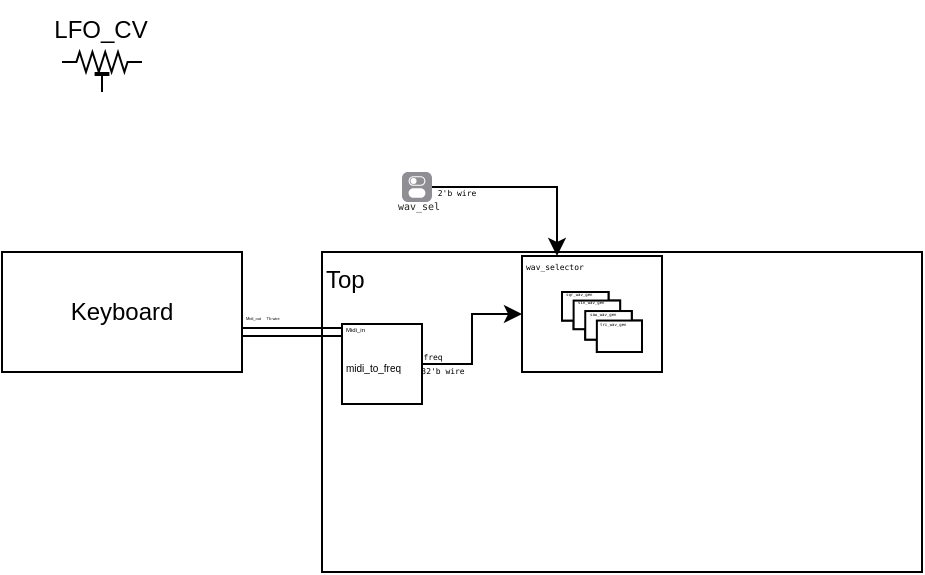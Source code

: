 <mxfile version="24.7.17">
  <diagram name="Page-1" id="_QOZc0Kbb-y-8wDCSOqI">
    <mxGraphModel dx="314" dy="1264" grid="1" gridSize="10" guides="1" tooltips="1" connect="1" arrows="1" fold="1" page="1" pageScale="1" pageWidth="850" pageHeight="1100" math="0" shadow="0">
      <root>
        <mxCell id="0" />
        <mxCell id="1" parent="0" />
        <mxCell id="DpxpJyjisL2csvLSL_Co-1" value="Top" style="rounded=0;whiteSpace=wrap;html=1;align=left;verticalAlign=top;" vertex="1" parent="1">
          <mxGeometry x="180" y="120" width="300" height="160" as="geometry" />
        </mxCell>
        <mxCell id="DpxpJyjisL2csvLSL_Co-22" style="edgeStyle=orthogonalEdgeStyle;rounded=0;orthogonalLoop=1;jettySize=auto;html=1;exitX=1;exitY=0.5;exitDx=0;exitDy=0;entryX=0;entryY=0.5;entryDx=0;entryDy=0;" edge="1" parent="1" source="DpxpJyjisL2csvLSL_Co-2" target="DpxpJyjisL2csvLSL_Co-12">
          <mxGeometry relative="1" as="geometry" />
        </mxCell>
        <mxCell id="DpxpJyjisL2csvLSL_Co-27" value="&lt;pre style=&quot;line-height: 0%;&quot;&gt;&lt;font style=&quot;font-size: 4px;&quot;&gt;32&#39;b wire&lt;/font&gt;&lt;/pre&gt;" style="edgeLabel;html=1;align=center;verticalAlign=middle;resizable=0;points=[];labelBackgroundColor=none;" vertex="1" connectable="0" parent="DpxpJyjisL2csvLSL_Co-22">
          <mxGeometry x="-0.697" relative="1" as="geometry">
            <mxPoint x="-2" y="2" as="offset" />
          </mxGeometry>
        </mxCell>
        <mxCell id="DpxpJyjisL2csvLSL_Co-28" value="&lt;pre&gt;&lt;font style=&quot;font-size: 4px;&quot;&gt;freq&lt;/font&gt;&lt;/pre&gt;" style="edgeLabel;html=1;align=center;verticalAlign=middle;resizable=0;points=[];labelBackgroundColor=none;" vertex="1" connectable="0" parent="DpxpJyjisL2csvLSL_Co-22">
          <mxGeometry x="-0.113" relative="1" as="geometry">
            <mxPoint x="-20" y="2" as="offset" />
          </mxGeometry>
        </mxCell>
        <mxCell id="DpxpJyjisL2csvLSL_Co-2" value="&lt;font style=&quot;font-size: 5px;&quot;&gt;midi_to_freq&lt;/font&gt;" style="rounded=0;whiteSpace=wrap;html=1;align=left;" vertex="1" parent="1">
          <mxGeometry x="190" y="156" width="40" height="40" as="geometry" />
        </mxCell>
        <mxCell id="DpxpJyjisL2csvLSL_Co-3" value="Keyboard" style="rounded=0;whiteSpace=wrap;html=1;" vertex="1" parent="1">
          <mxGeometry x="20" y="120" width="120" height="60" as="geometry" />
        </mxCell>
        <mxCell id="DpxpJyjisL2csvLSL_Co-4" value="" style="shape=link;html=1;rounded=0;entryX=0;entryY=0.25;entryDx=0;entryDy=0;" edge="1" parent="1" target="DpxpJyjisL2csvLSL_Co-1">
          <mxGeometry width="100" relative="1" as="geometry">
            <mxPoint x="140" y="160" as="sourcePoint" />
            <mxPoint x="210" y="160" as="targetPoint" />
          </mxGeometry>
        </mxCell>
        <mxCell id="DpxpJyjisL2csvLSL_Co-5" value="&lt;font style=&quot;font-size: 2px;&quot;&gt;Midi_out&lt;/font&gt;" style="edgeLabel;html=1;align=left;verticalAlign=middle;resizable=0;points=[];" vertex="1" connectable="0" parent="DpxpJyjisL2csvLSL_Co-4">
          <mxGeometry x="-0.397" y="3" relative="1" as="geometry">
            <mxPoint x="-12" y="-7" as="offset" />
          </mxGeometry>
        </mxCell>
        <mxCell id="DpxpJyjisL2csvLSL_Co-6" value="&lt;font style=&quot;font-size: 3px;&quot;&gt;Midi_in&lt;/font&gt;" style="text;html=1;align=left;verticalAlign=middle;resizable=0;points=[];autosize=1;strokeColor=none;fillColor=none;" vertex="1" parent="1">
          <mxGeometry x="190" y="141" width="30" height="30" as="geometry" />
        </mxCell>
        <mxCell id="DpxpJyjisL2csvLSL_Co-7" value="&lt;font style=&quot;font-size: 2px;&quot;&gt;7&#39;b wire&lt;/font&gt;" style="text;html=1;align=center;verticalAlign=middle;resizable=0;points=[];autosize=1;strokeColor=none;fillColor=none;" vertex="1" parent="1">
          <mxGeometry x="140" y="135" width="30" height="30" as="geometry" />
        </mxCell>
        <mxCell id="DpxpJyjisL2csvLSL_Co-10" value="" style="shape=link;html=1;rounded=0;" edge="1" parent="1">
          <mxGeometry width="100" relative="1" as="geometry">
            <mxPoint x="160" y="160" as="sourcePoint" />
            <mxPoint x="190" y="160" as="targetPoint" />
          </mxGeometry>
        </mxCell>
        <mxCell id="DpxpJyjisL2csvLSL_Co-38" style="edgeStyle=orthogonalEdgeStyle;rounded=0;orthogonalLoop=1;jettySize=auto;html=1;exitX=0;exitY=0.5;exitDx=0;exitDy=0;entryX=0;entryY=0.75;entryDx=0;entryDy=0;" edge="1" parent="1" source="DpxpJyjisL2csvLSL_Co-12" target="DpxpJyjisL2csvLSL_Co-32">
          <mxGeometry relative="1" as="geometry" />
        </mxCell>
        <mxCell id="DpxpJyjisL2csvLSL_Co-12" value="&lt;pre style=&quot;line-height: 70%; margin-bottom: 50px; margin-top: 0px;&quot;&gt;&lt;font style=&quot;font-size: 4px;&quot;&gt;wav_selector&lt;/font&gt;&lt;/pre&gt;" style="rounded=0;whiteSpace=wrap;html=1;align=left;" vertex="1" parent="1">
          <mxGeometry x="280" y="122" width="70" height="58" as="geometry" />
        </mxCell>
        <mxCell id="DpxpJyjisL2csvLSL_Co-13" value="" style="pointerEvents=1;verticalLabelPosition=bottom;shadow=0;dashed=0;align=center;html=1;verticalAlign=top;shape=mxgraph.electrical.resistors.trimmer_pot_2;" vertex="1" parent="1">
          <mxGeometry x="50" y="20" width="40" height="20" as="geometry" />
        </mxCell>
        <mxCell id="DpxpJyjisL2csvLSL_Co-14" value="LFO_CV" style="text;html=1;align=center;verticalAlign=middle;resizable=0;points=[];autosize=1;strokeColor=none;fillColor=none;" vertex="1" parent="1">
          <mxGeometry x="34" y="-6" width="70" height="30" as="geometry" />
        </mxCell>
        <mxCell id="DpxpJyjisL2csvLSL_Co-24" value="" style="edgeStyle=orthogonalEdgeStyle;rounded=0;orthogonalLoop=1;jettySize=auto;html=1;entryX=0.25;entryY=0;entryDx=0;entryDy=0;" edge="1" parent="1" source="DpxpJyjisL2csvLSL_Co-15" target="DpxpJyjisL2csvLSL_Co-12">
          <mxGeometry relative="1" as="geometry" />
        </mxCell>
        <mxCell id="DpxpJyjisL2csvLSL_Co-26" value="&lt;pre style=&quot;line-height: 0%;&quot;&gt;&lt;font style=&quot;font-size: 4px;&quot;&gt;2&#39;b wire&lt;/font&gt;&lt;/pre&gt;&lt;div style=&quot;line-height: 0%; font-size: 10px;&quot;&gt;&lt;br&gt;&lt;/div&gt;" style="edgeLabel;html=1;align=center;verticalAlign=bottom;resizable=0;points=[];labelBackgroundColor=none;" vertex="1" connectable="0" parent="DpxpJyjisL2csvLSL_Co-24">
          <mxGeometry x="-0.54" relative="1" as="geometry">
            <mxPoint x="-11" y="19" as="offset" />
          </mxGeometry>
        </mxCell>
        <mxCell id="DpxpJyjisL2csvLSL_Co-15" value="&lt;pre style=&quot;margin-bottom: 0px; margin-top: -10px;&quot;&gt;&lt;font style=&quot;font-size: 5px;&quot;&gt;wav_sel&lt;/font&gt;&lt;/pre&gt;&lt;div style=&quot;font-size: 7px;&quot;&gt;&lt;br&gt;&lt;/div&gt;" style="html=1;strokeWidth=1;shadow=0;dashed=0;shape=mxgraph.ios7.misc.switch;fillColor=#8F8E94;strokeColor=none;buttonText=;strokeColor2=#222222;fontColor=#222222;fontSize=8;verticalLabelPosition=bottom;verticalAlign=top;align=center;sketch=0;" vertex="1" parent="1">
          <mxGeometry x="220" y="80" width="15" height="15" as="geometry" />
        </mxCell>
        <mxCell id="DpxpJyjisL2csvLSL_Co-11" value="&lt;pre style=&quot;line-height: 10%; padding-top: 0px; padding-bottom: 0px; margin-top: 0px; margin-bottom: 25px;&quot;&gt;&lt;br&gt;&lt;/pre&gt;" style="rounded=0;whiteSpace=wrap;html=1;align=left;movable=1;resizable=1;rotatable=1;deletable=1;editable=1;locked=0;connectable=1;" vertex="1" parent="1">
          <mxGeometry x="300" y="140" width="23.249" height="14.286" as="geometry" />
        </mxCell>
        <mxCell id="DpxpJyjisL2csvLSL_Co-29" value="&lt;pre style=&quot;line-height: 10%; padding-top: 0px; padding-bottom: 0px; margin-top: 0px; margin-bottom: 25px;&quot;&gt;&lt;br&gt;&lt;/pre&gt;" style="rounded=0;whiteSpace=wrap;html=1;align=left;movable=1;resizable=1;rotatable=1;deletable=1;editable=1;locked=0;connectable=1;" vertex="1" parent="1">
          <mxGeometry x="305.812" y="144.286" width="23.249" height="14.286" as="geometry" />
        </mxCell>
        <mxCell id="DpxpJyjisL2csvLSL_Co-30" value="&lt;pre style=&quot;line-height: 10%; padding-top: 0px; padding-bottom: 0px; margin-top: 0px; margin-bottom: 25px;&quot;&gt;&lt;br&gt;&lt;/pre&gt;" style="rounded=0;whiteSpace=wrap;html=1;align=left;movable=1;resizable=1;rotatable=1;deletable=1;editable=1;locked=0;connectable=1;" vertex="1" parent="1">
          <mxGeometry x="311.625" y="149.524" width="23.249" height="14.286" as="geometry" />
        </mxCell>
        <mxCell id="DpxpJyjisL2csvLSL_Co-31" value="&lt;pre style=&quot;line-height: 10%; padding-top: 0px; padding-bottom: 0px; margin-top: 0px; margin-bottom: 25px;&quot;&gt;&lt;br&gt;&lt;/pre&gt;" style="rounded=0;whiteSpace=wrap;html=1;align=left;movable=1;resizable=1;rotatable=1;deletable=1;editable=1;locked=0;connectable=1;" vertex="1" parent="1">
          <mxGeometry x="317.437" y="154.286" width="22.563" height="15.714" as="geometry" />
        </mxCell>
        <mxCell id="DpxpJyjisL2csvLSL_Co-32" value="&lt;pre style=&quot;line-height: 10%; padding-top: 0px; padding-bottom: 0px; margin-top: 0px; margin-bottom: 15px;&quot;&gt;&lt;font style=&quot;font-size: 2px;&quot;&gt;sqr_wav_gen&lt;/font&gt;&lt;/pre&gt;" style="rounded=0;whiteSpace=wrap;html=1;align=left;movable=1;resizable=1;rotatable=1;deletable=1;editable=1;locked=0;connectable=1;" vertex="1" parent="1">
          <mxGeometry x="300" y="140" width="23.249" height="14.286" as="geometry" />
        </mxCell>
        <mxCell id="DpxpJyjisL2csvLSL_Co-33" value="&lt;pre style=&quot;line-height: 10%; padding-top: 0px; padding-bottom: 0px; margin-top: 0px; margin-bottom: 15px;&quot;&gt;&lt;font style=&quot;font-size: 2px;&quot;&gt;sin_wav_gen&lt;/font&gt;&lt;/pre&gt;" style="rounded=0;whiteSpace=wrap;html=1;align=left;movable=1;resizable=1;rotatable=1;deletable=1;editable=1;locked=0;connectable=1;" vertex="1" parent="1">
          <mxGeometry x="305.812" y="144.286" width="23.249" height="14.286" as="geometry" />
        </mxCell>
        <mxCell id="DpxpJyjisL2csvLSL_Co-34" value="&lt;pre style=&quot;line-height: 10%; padding-top: 0px; padding-bottom: 0px; margin-top: 0px; margin-bottom: 15px;&quot;&gt;&lt;font style=&quot;font-size: 2px;&quot;&gt;saw_wav_gen&lt;/font&gt;&lt;/pre&gt;" style="rounded=0;whiteSpace=wrap;html=1;align=left;movable=1;resizable=1;rotatable=1;deletable=1;editable=1;locked=0;connectable=1;" vertex="1" parent="1">
          <mxGeometry x="311.625" y="149.524" width="23.249" height="14.286" as="geometry" />
        </mxCell>
        <mxCell id="DpxpJyjisL2csvLSL_Co-35" value="&lt;pre style=&quot;line-height: 10%; padding-top: 0px; padding-bottom: 0px; margin-top: 0px; margin-bottom: 15px;&quot;&gt;&lt;font style=&quot;font-size: 2px;&quot;&gt;tri_wav_gen&lt;/font&gt;&lt;/pre&gt;" style="rounded=0;whiteSpace=wrap;html=1;align=left;movable=1;resizable=1;rotatable=1;deletable=1;editable=1;locked=0;connectable=1;" vertex="1" parent="1">
          <mxGeometry x="317.437" y="154.286" width="22.563" height="15.714" as="geometry" />
        </mxCell>
      </root>
    </mxGraphModel>
  </diagram>
</mxfile>
